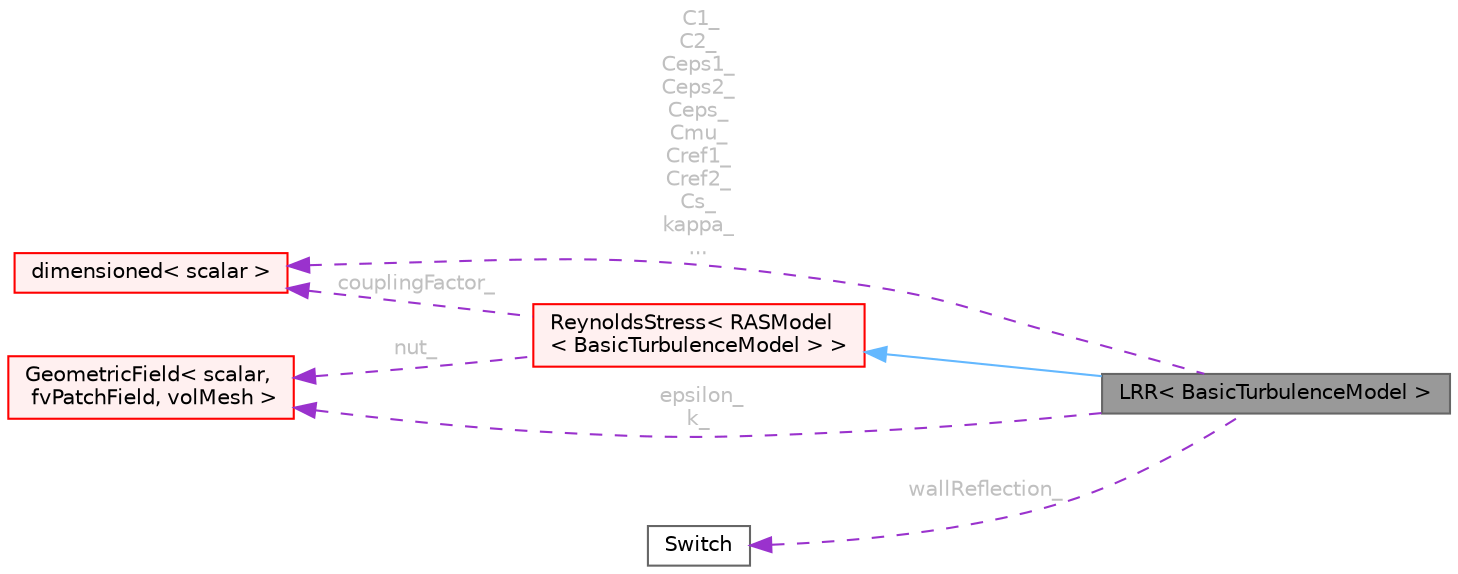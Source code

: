 digraph "LRR&lt; BasicTurbulenceModel &gt;"
{
 // LATEX_PDF_SIZE
  bgcolor="transparent";
  edge [fontname=Helvetica,fontsize=10,labelfontname=Helvetica,labelfontsize=10];
  node [fontname=Helvetica,fontsize=10,shape=box,height=0.2,width=0.4];
  rankdir="LR";
  Node1 [id="Node000001",label="LRR\< BasicTurbulenceModel \>",height=0.2,width=0.4,color="gray40", fillcolor="grey60", style="filled", fontcolor="black",tooltip="Launder, Reece and Rodi Reynolds-stress turbulence model for incompressible and compressible flows."];
  Node2 -> Node1 [id="edge1_Node000001_Node000002",dir="back",color="steelblue1",style="solid",tooltip=" "];
  Node2 [id="Node000002",label="ReynoldsStress\< RASModel\l\< BasicTurbulenceModel \> \>",height=0.2,width=0.4,color="red", fillcolor="#FFF0F0", style="filled",URL="$classFoam_1_1ReynoldsStress.html",tooltip=" "];
  Node13 -> Node2 [id="edge2_Node000002_Node000013",dir="back",color="darkorchid3",style="dashed",tooltip=" ",label=" couplingFactor_",fontcolor="grey" ];
  Node13 [id="Node000013",label="dimensioned\< scalar \>",height=0.2,width=0.4,color="red", fillcolor="#FFF0F0", style="filled",URL="$classFoam_1_1dimensioned.html",tooltip=" "];
  Node31 -> Node2 [id="edge3_Node000002_Node000031",dir="back",color="darkorchid3",style="dashed",tooltip=" ",label=" nut_",fontcolor="grey" ];
  Node31 [id="Node000031",label="GeometricField\< scalar,\l fvPatchField, volMesh \>",height=0.2,width=0.4,color="red", fillcolor="#FFF0F0", style="filled",URL="$classFoam_1_1GeometricField.html",tooltip=" "];
  Node13 -> Node1 [id="edge4_Node000001_Node000013",dir="back",color="darkorchid3",style="dashed",tooltip=" ",label=" C1_\nC2_\nCeps1_\nCeps2_\nCeps_\nCmu_\nCref1_\nCref2_\nCs_\nkappa_\n...",fontcolor="grey" ];
  Node12 -> Node1 [id="edge5_Node000001_Node000012",dir="back",color="darkorchid3",style="dashed",tooltip=" ",label=" wallReflection_",fontcolor="grey" ];
  Node12 [id="Node000012",label="Switch",height=0.2,width=0.4,color="gray40", fillcolor="white", style="filled",URL="$classFoam_1_1Switch.html",tooltip="A simple wrapper around bool so that it can be read as a word: true/false, on/off,..."];
  Node31 -> Node1 [id="edge6_Node000001_Node000031",dir="back",color="darkorchid3",style="dashed",tooltip=" ",label=" epsilon_\nk_",fontcolor="grey" ];
}
